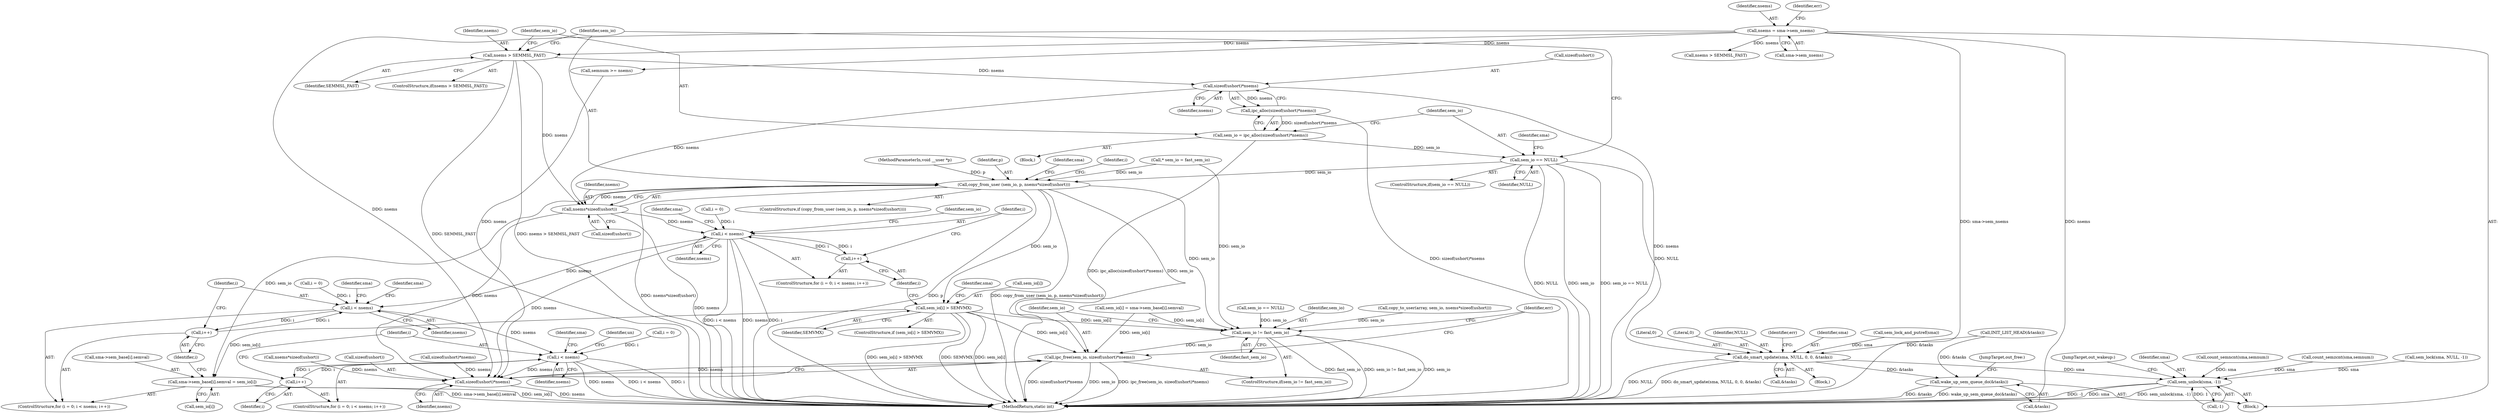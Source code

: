 digraph "0_linux_6062a8dc0517bce23e3c2f7d2fea5e22411269a3_12@API" {
"1000297" [label="(Call,sizeof(ushort)*nsems)"];
"1000290" [label="(Call,nsems > SEMMSL_FAST)"];
"1000136" [label="(Call,nsems = sma->sem_nsems)"];
"1000296" [label="(Call,ipc_alloc(sizeof(ushort)*nsems))"];
"1000294" [label="(Call,sem_io = ipc_alloc(sizeof(ushort)*nsems))"];
"1000302" [label="(Call,sem_io == NULL)"];
"1000312" [label="(Call,copy_from_user (sem_io, p, nsems*sizeof(ushort)))"];
"1000338" [label="(Call,sem_io[i] > SEMVMX)"];
"1000378" [label="(Call,sma->sem_base[i].semval = sem_io[i])"];
"1000499" [label="(Call,sem_io != fast_sem_io)"];
"1000502" [label="(Call,ipc_free(sem_io, sizeof(ushort)*nsems))"];
"1000418" [label="(Call,do_smart_update(sma, NULL, 0, 0, &tasks))"];
"1000489" [label="(Call,sem_unlock(sma, -1))"];
"1000494" [label="(Call,wake_up_sem_queue_do(&tasks))"];
"1000315" [label="(Call,nsems*sizeof(ushort))"];
"1000331" [label="(Call,i < nsems)"];
"1000334" [label="(Call,i++)"];
"1000373" [label="(Call,i < nsems)"];
"1000376" [label="(Call,i++)"];
"1000401" [label="(Call,i < nsems)"];
"1000404" [label="(Call,i++)"];
"1000504" [label="(Call,sizeof(ushort)*nsems)"];
"1000438" [label="(Call,semnum >= nsems)"];
"1000137" [label="(Identifier,nsems)"];
"1000491" [label="(Call,-1)"];
"1000420" [label="(Identifier,NULL)"];
"1000507" [label="(Identifier,nsems)"];
"1000386" [label="(Call,sem_io[i])"];
"1000484" [label="(Call,count_semzcnt(sma,semnum))"];
"1000503" [label="(Identifier,sem_io)"];
"1000335" [label="(Identifier,i)"];
"1000369" [label="(ControlStructure,for (i = 0; i < nsems; i++))"];
"1000510" [label="(MethodReturn,static int)"];
"1000498" [label="(ControlStructure,if(sem_io != fast_sem_io))"];
"1000302" [label="(Call,sem_io == NULL)"];
"1000375" [label="(Identifier,nsems)"];
"1000301" [label="(ControlStructure,if(sem_io == NULL))"];
"1000405" [label="(Identifier,i)"];
"1000332" [label="(Identifier,i)"];
"1000298" [label="(Call,sizeof(ushort))"];
"1000497" [label="(JumpTarget,out_free:)"];
"1000297" [label="(Call,sizeof(ushort)*nsems)"];
"1000312" [label="(Call,copy_from_user (sem_io, p, nsems*sizeof(ushort)))"];
"1000426" [label="(Identifier,err)"];
"1000404" [label="(Call,i++)"];
"1000316" [label="(Identifier,nsems)"];
"1000339" [label="(Call,sem_io[i])"];
"1000423" [label="(Call,&tasks)"];
"1000329" [label="(Identifier,i)"];
"1000115" [label="(Call,* sem_io = fast_sem_io)"];
"1000333" [label="(Identifier,nsems)"];
"1000119" [label="(Call,INIT_LIST_HEAD(&tasks))"];
"1000505" [label="(Call,sizeof(ushort))"];
"1000418" [label="(Call,do_smart_update(sma, NULL, 0, 0, &tasks))"];
"1000327" [label="(ControlStructure,for (i = 0; i < nsems; i++))"];
"1000138" [label="(Call,sma->sem_nsems)"];
"1000415" [label="(Identifier,sma)"];
"1000419" [label="(Identifier,sma)"];
"1000500" [label="(Identifier,sem_io)"];
"1000345" [label="(Identifier,sma)"];
"1000376" [label="(Call,i++)"];
"1000107" [label="(MethodParameterIn,void __user *p)"];
"1000382" [label="(Identifier,sma)"];
"1000352" [label="(Identifier,sma)"];
"1000300" [label="(Identifier,nsems)"];
"1000303" [label="(Identifier,sem_io)"];
"1000334" [label="(Call,i++)"];
"1000393" [label="(Identifier,sma)"];
"1000444" [label="(Call,sem_lock(sma, NULL, -1))"];
"1000379" [label="(Call,sma->sem_base[i].semval)"];
"1000263" [label="(Call,copy_to_user(array, sem_io, nsems*sizeof(ushort)))"];
"1000493" [label="(JumpTarget,out_wakeup:)"];
"1000409" [label="(Identifier,un)"];
"1000291" [label="(Identifier,nsems)"];
"1000499" [label="(Call,sem_io != fast_sem_io)"];
"1000200" [label="(Call,sem_io == NULL)"];
"1000186" [label="(Call,nsems > SEMMSL_FAST)"];
"1000195" [label="(Call,sizeof(ushort)*nsems)"];
"1000342" [label="(Identifier,SEMVMX)"];
"1000314" [label="(Identifier,p)"];
"1000337" [label="(ControlStructure,if (sem_io[i] > SEMVMX))"];
"1000292" [label="(Identifier,SEMMSL_FAST)"];
"1000142" [label="(Identifier,err)"];
"1000377" [label="(Identifier,i)"];
"1000315" [label="(Call,nsems*sizeof(ushort))"];
"1000489" [label="(Call,sem_unlock(sma, -1))"];
"1000266" [label="(Call,nsems*sizeof(ushort))"];
"1000108" [label="(Block,)"];
"1000374" [label="(Identifier,i)"];
"1000244" [label="(Call,sem_io[i] = sma->sem_base[i].semval)"];
"1000290" [label="(Call,nsems > SEMMSL_FAST)"];
"1000351" [label="(Call,sem_lock_and_putref(sma))"];
"1000494" [label="(Call,wake_up_sem_queue_do(&tasks))"];
"1000490" [label="(Identifier,sma)"];
"1000502" [label="(Call,ipc_free(sem_io, sizeof(ushort)*nsems))"];
"1000293" [label="(Block,)"];
"1000304" [label="(Identifier,NULL)"];
"1000401" [label="(Call,i < nsems)"];
"1000495" [label="(Call,&tasks)"];
"1000276" [label="(Block,)"];
"1000294" [label="(Call,sem_io = ipc_alloc(sizeof(ushort)*nsems))"];
"1000338" [label="(Call,sem_io[i] > SEMVMX)"];
"1000289" [label="(ControlStructure,if(nsems > SEMMSL_FAST))"];
"1000378" [label="(Call,sma->sem_base[i].semval = sem_io[i])"];
"1000477" [label="(Call,count_semncnt(sma,semnum))"];
"1000321" [label="(Identifier,sma)"];
"1000313" [label="(Identifier,sem_io)"];
"1000509" [label="(Identifier,err)"];
"1000295" [label="(Identifier,sem_io)"];
"1000296" [label="(Call,ipc_alloc(sizeof(ushort)*nsems))"];
"1000311" [label="(ControlStructure,if (copy_from_user (sem_io, p, nsems*sizeof(ushort))))"];
"1000397" [label="(ControlStructure,for (i = 0; i < nsems; i++))"];
"1000402" [label="(Identifier,i)"];
"1000501" [label="(Identifier,fast_sem_io)"];
"1000328" [label="(Call,i = 0)"];
"1000370" [label="(Call,i = 0)"];
"1000373" [label="(Call,i < nsems)"];
"1000331" [label="(Call,i < nsems)"];
"1000340" [label="(Identifier,sem_io)"];
"1000504" [label="(Call,sizeof(ushort)*nsems)"];
"1000421" [label="(Literal,0)"];
"1000398" [label="(Call,i = 0)"];
"1000317" [label="(Call,sizeof(ushort))"];
"1000422" [label="(Literal,0)"];
"1000307" [label="(Identifier,sma)"];
"1000403" [label="(Identifier,nsems)"];
"1000136" [label="(Call,nsems = sma->sem_nsems)"];
"1000297" -> "1000296"  [label="AST: "];
"1000297" -> "1000300"  [label="CFG: "];
"1000298" -> "1000297"  [label="AST: "];
"1000300" -> "1000297"  [label="AST: "];
"1000296" -> "1000297"  [label="CFG: "];
"1000297" -> "1000510"  [label="DDG: nsems"];
"1000297" -> "1000296"  [label="DDG: nsems"];
"1000290" -> "1000297"  [label="DDG: nsems"];
"1000297" -> "1000315"  [label="DDG: nsems"];
"1000290" -> "1000289"  [label="AST: "];
"1000290" -> "1000292"  [label="CFG: "];
"1000291" -> "1000290"  [label="AST: "];
"1000292" -> "1000290"  [label="AST: "];
"1000295" -> "1000290"  [label="CFG: "];
"1000313" -> "1000290"  [label="CFG: "];
"1000290" -> "1000510"  [label="DDG: SEMMSL_FAST"];
"1000290" -> "1000510"  [label="DDG: nsems > SEMMSL_FAST"];
"1000136" -> "1000290"  [label="DDG: nsems"];
"1000290" -> "1000315"  [label="DDG: nsems"];
"1000136" -> "1000108"  [label="AST: "];
"1000136" -> "1000138"  [label="CFG: "];
"1000137" -> "1000136"  [label="AST: "];
"1000138" -> "1000136"  [label="AST: "];
"1000142" -> "1000136"  [label="CFG: "];
"1000136" -> "1000510"  [label="DDG: sma->sem_nsems"];
"1000136" -> "1000510"  [label="DDG: nsems"];
"1000136" -> "1000186"  [label="DDG: nsems"];
"1000136" -> "1000438"  [label="DDG: nsems"];
"1000136" -> "1000504"  [label="DDG: nsems"];
"1000296" -> "1000294"  [label="AST: "];
"1000294" -> "1000296"  [label="CFG: "];
"1000296" -> "1000510"  [label="DDG: sizeof(ushort)*nsems"];
"1000296" -> "1000294"  [label="DDG: sizeof(ushort)*nsems"];
"1000294" -> "1000293"  [label="AST: "];
"1000295" -> "1000294"  [label="AST: "];
"1000303" -> "1000294"  [label="CFG: "];
"1000294" -> "1000510"  [label="DDG: ipc_alloc(sizeof(ushort)*nsems)"];
"1000294" -> "1000302"  [label="DDG: sem_io"];
"1000302" -> "1000301"  [label="AST: "];
"1000302" -> "1000304"  [label="CFG: "];
"1000303" -> "1000302"  [label="AST: "];
"1000304" -> "1000302"  [label="AST: "];
"1000307" -> "1000302"  [label="CFG: "];
"1000313" -> "1000302"  [label="CFG: "];
"1000302" -> "1000510"  [label="DDG: NULL"];
"1000302" -> "1000510"  [label="DDG: sem_io"];
"1000302" -> "1000510"  [label="DDG: sem_io == NULL"];
"1000302" -> "1000312"  [label="DDG: sem_io"];
"1000302" -> "1000418"  [label="DDG: NULL"];
"1000312" -> "1000311"  [label="AST: "];
"1000312" -> "1000315"  [label="CFG: "];
"1000313" -> "1000312"  [label="AST: "];
"1000314" -> "1000312"  [label="AST: "];
"1000315" -> "1000312"  [label="AST: "];
"1000321" -> "1000312"  [label="CFG: "];
"1000329" -> "1000312"  [label="CFG: "];
"1000312" -> "1000510"  [label="DDG: copy_from_user (sem_io, p, nsems*sizeof(ushort))"];
"1000312" -> "1000510"  [label="DDG: nsems*sizeof(ushort)"];
"1000312" -> "1000510"  [label="DDG: p"];
"1000115" -> "1000312"  [label="DDG: sem_io"];
"1000107" -> "1000312"  [label="DDG: p"];
"1000315" -> "1000312"  [label="DDG: nsems"];
"1000312" -> "1000338"  [label="DDG: sem_io"];
"1000312" -> "1000378"  [label="DDG: sem_io"];
"1000312" -> "1000499"  [label="DDG: sem_io"];
"1000312" -> "1000502"  [label="DDG: sem_io"];
"1000338" -> "1000337"  [label="AST: "];
"1000338" -> "1000342"  [label="CFG: "];
"1000339" -> "1000338"  [label="AST: "];
"1000342" -> "1000338"  [label="AST: "];
"1000345" -> "1000338"  [label="CFG: "];
"1000335" -> "1000338"  [label="CFG: "];
"1000338" -> "1000510"  [label="DDG: sem_io[i]"];
"1000338" -> "1000510"  [label="DDG: sem_io[i] > SEMVMX"];
"1000338" -> "1000510"  [label="DDG: SEMVMX"];
"1000338" -> "1000378"  [label="DDG: sem_io[i]"];
"1000338" -> "1000499"  [label="DDG: sem_io[i]"];
"1000338" -> "1000502"  [label="DDG: sem_io[i]"];
"1000378" -> "1000369"  [label="AST: "];
"1000378" -> "1000386"  [label="CFG: "];
"1000379" -> "1000378"  [label="AST: "];
"1000386" -> "1000378"  [label="AST: "];
"1000377" -> "1000378"  [label="CFG: "];
"1000378" -> "1000510"  [label="DDG: sma->sem_base[i].semval"];
"1000378" -> "1000510"  [label="DDG: sem_io[i]"];
"1000499" -> "1000498"  [label="AST: "];
"1000499" -> "1000501"  [label="CFG: "];
"1000500" -> "1000499"  [label="AST: "];
"1000501" -> "1000499"  [label="AST: "];
"1000503" -> "1000499"  [label="CFG: "];
"1000509" -> "1000499"  [label="CFG: "];
"1000499" -> "1000510"  [label="DDG: sem_io != fast_sem_io"];
"1000499" -> "1000510"  [label="DDG: sem_io"];
"1000499" -> "1000510"  [label="DDG: fast_sem_io"];
"1000200" -> "1000499"  [label="DDG: sem_io"];
"1000263" -> "1000499"  [label="DDG: sem_io"];
"1000244" -> "1000499"  [label="DDG: sem_io[i]"];
"1000115" -> "1000499"  [label="DDG: sem_io"];
"1000499" -> "1000502"  [label="DDG: sem_io"];
"1000502" -> "1000498"  [label="AST: "];
"1000502" -> "1000504"  [label="CFG: "];
"1000503" -> "1000502"  [label="AST: "];
"1000504" -> "1000502"  [label="AST: "];
"1000509" -> "1000502"  [label="CFG: "];
"1000502" -> "1000510"  [label="DDG: sem_io"];
"1000502" -> "1000510"  [label="DDG: ipc_free(sem_io, sizeof(ushort)*nsems)"];
"1000502" -> "1000510"  [label="DDG: sizeof(ushort)*nsems"];
"1000244" -> "1000502"  [label="DDG: sem_io[i]"];
"1000504" -> "1000502"  [label="DDG: nsems"];
"1000418" -> "1000276"  [label="AST: "];
"1000418" -> "1000423"  [label="CFG: "];
"1000419" -> "1000418"  [label="AST: "];
"1000420" -> "1000418"  [label="AST: "];
"1000421" -> "1000418"  [label="AST: "];
"1000422" -> "1000418"  [label="AST: "];
"1000423" -> "1000418"  [label="AST: "];
"1000426" -> "1000418"  [label="CFG: "];
"1000418" -> "1000510"  [label="DDG: NULL"];
"1000418" -> "1000510"  [label="DDG: do_smart_update(sma, NULL, 0, 0, &tasks)"];
"1000351" -> "1000418"  [label="DDG: sma"];
"1000119" -> "1000418"  [label="DDG: &tasks"];
"1000418" -> "1000489"  [label="DDG: sma"];
"1000418" -> "1000494"  [label="DDG: &tasks"];
"1000489" -> "1000108"  [label="AST: "];
"1000489" -> "1000491"  [label="CFG: "];
"1000490" -> "1000489"  [label="AST: "];
"1000491" -> "1000489"  [label="AST: "];
"1000493" -> "1000489"  [label="CFG: "];
"1000489" -> "1000510"  [label="DDG: sem_unlock(sma, -1)"];
"1000489" -> "1000510"  [label="DDG: -1"];
"1000489" -> "1000510"  [label="DDG: sma"];
"1000444" -> "1000489"  [label="DDG: sma"];
"1000477" -> "1000489"  [label="DDG: sma"];
"1000484" -> "1000489"  [label="DDG: sma"];
"1000491" -> "1000489"  [label="DDG: 1"];
"1000494" -> "1000108"  [label="AST: "];
"1000494" -> "1000495"  [label="CFG: "];
"1000495" -> "1000494"  [label="AST: "];
"1000497" -> "1000494"  [label="CFG: "];
"1000494" -> "1000510"  [label="DDG: wake_up_sem_queue_do(&tasks)"];
"1000494" -> "1000510"  [label="DDG: &tasks"];
"1000119" -> "1000494"  [label="DDG: &tasks"];
"1000315" -> "1000317"  [label="CFG: "];
"1000316" -> "1000315"  [label="AST: "];
"1000317" -> "1000315"  [label="AST: "];
"1000315" -> "1000510"  [label="DDG: nsems"];
"1000315" -> "1000331"  [label="DDG: nsems"];
"1000315" -> "1000504"  [label="DDG: nsems"];
"1000331" -> "1000327"  [label="AST: "];
"1000331" -> "1000333"  [label="CFG: "];
"1000332" -> "1000331"  [label="AST: "];
"1000333" -> "1000331"  [label="AST: "];
"1000340" -> "1000331"  [label="CFG: "];
"1000352" -> "1000331"  [label="CFG: "];
"1000331" -> "1000510"  [label="DDG: i < nsems"];
"1000331" -> "1000510"  [label="DDG: nsems"];
"1000331" -> "1000510"  [label="DDG: i"];
"1000328" -> "1000331"  [label="DDG: i"];
"1000334" -> "1000331"  [label="DDG: i"];
"1000331" -> "1000334"  [label="DDG: i"];
"1000331" -> "1000373"  [label="DDG: nsems"];
"1000331" -> "1000504"  [label="DDG: nsems"];
"1000334" -> "1000327"  [label="AST: "];
"1000334" -> "1000335"  [label="CFG: "];
"1000335" -> "1000334"  [label="AST: "];
"1000332" -> "1000334"  [label="CFG: "];
"1000373" -> "1000369"  [label="AST: "];
"1000373" -> "1000375"  [label="CFG: "];
"1000374" -> "1000373"  [label="AST: "];
"1000375" -> "1000373"  [label="AST: "];
"1000382" -> "1000373"  [label="CFG: "];
"1000393" -> "1000373"  [label="CFG: "];
"1000376" -> "1000373"  [label="DDG: i"];
"1000370" -> "1000373"  [label="DDG: i"];
"1000373" -> "1000376"  [label="DDG: i"];
"1000373" -> "1000401"  [label="DDG: nsems"];
"1000376" -> "1000369"  [label="AST: "];
"1000376" -> "1000377"  [label="CFG: "];
"1000377" -> "1000376"  [label="AST: "];
"1000374" -> "1000376"  [label="CFG: "];
"1000401" -> "1000397"  [label="AST: "];
"1000401" -> "1000403"  [label="CFG: "];
"1000402" -> "1000401"  [label="AST: "];
"1000403" -> "1000401"  [label="AST: "];
"1000409" -> "1000401"  [label="CFG: "];
"1000415" -> "1000401"  [label="CFG: "];
"1000401" -> "1000510"  [label="DDG: i < nsems"];
"1000401" -> "1000510"  [label="DDG: i"];
"1000401" -> "1000510"  [label="DDG: nsems"];
"1000404" -> "1000401"  [label="DDG: i"];
"1000398" -> "1000401"  [label="DDG: i"];
"1000401" -> "1000404"  [label="DDG: i"];
"1000401" -> "1000504"  [label="DDG: nsems"];
"1000404" -> "1000397"  [label="AST: "];
"1000404" -> "1000405"  [label="CFG: "];
"1000405" -> "1000404"  [label="AST: "];
"1000402" -> "1000404"  [label="CFG: "];
"1000504" -> "1000507"  [label="CFG: "];
"1000505" -> "1000504"  [label="AST: "];
"1000507" -> "1000504"  [label="AST: "];
"1000504" -> "1000510"  [label="DDG: nsems"];
"1000438" -> "1000504"  [label="DDG: nsems"];
"1000266" -> "1000504"  [label="DDG: nsems"];
"1000195" -> "1000504"  [label="DDG: nsems"];
}
